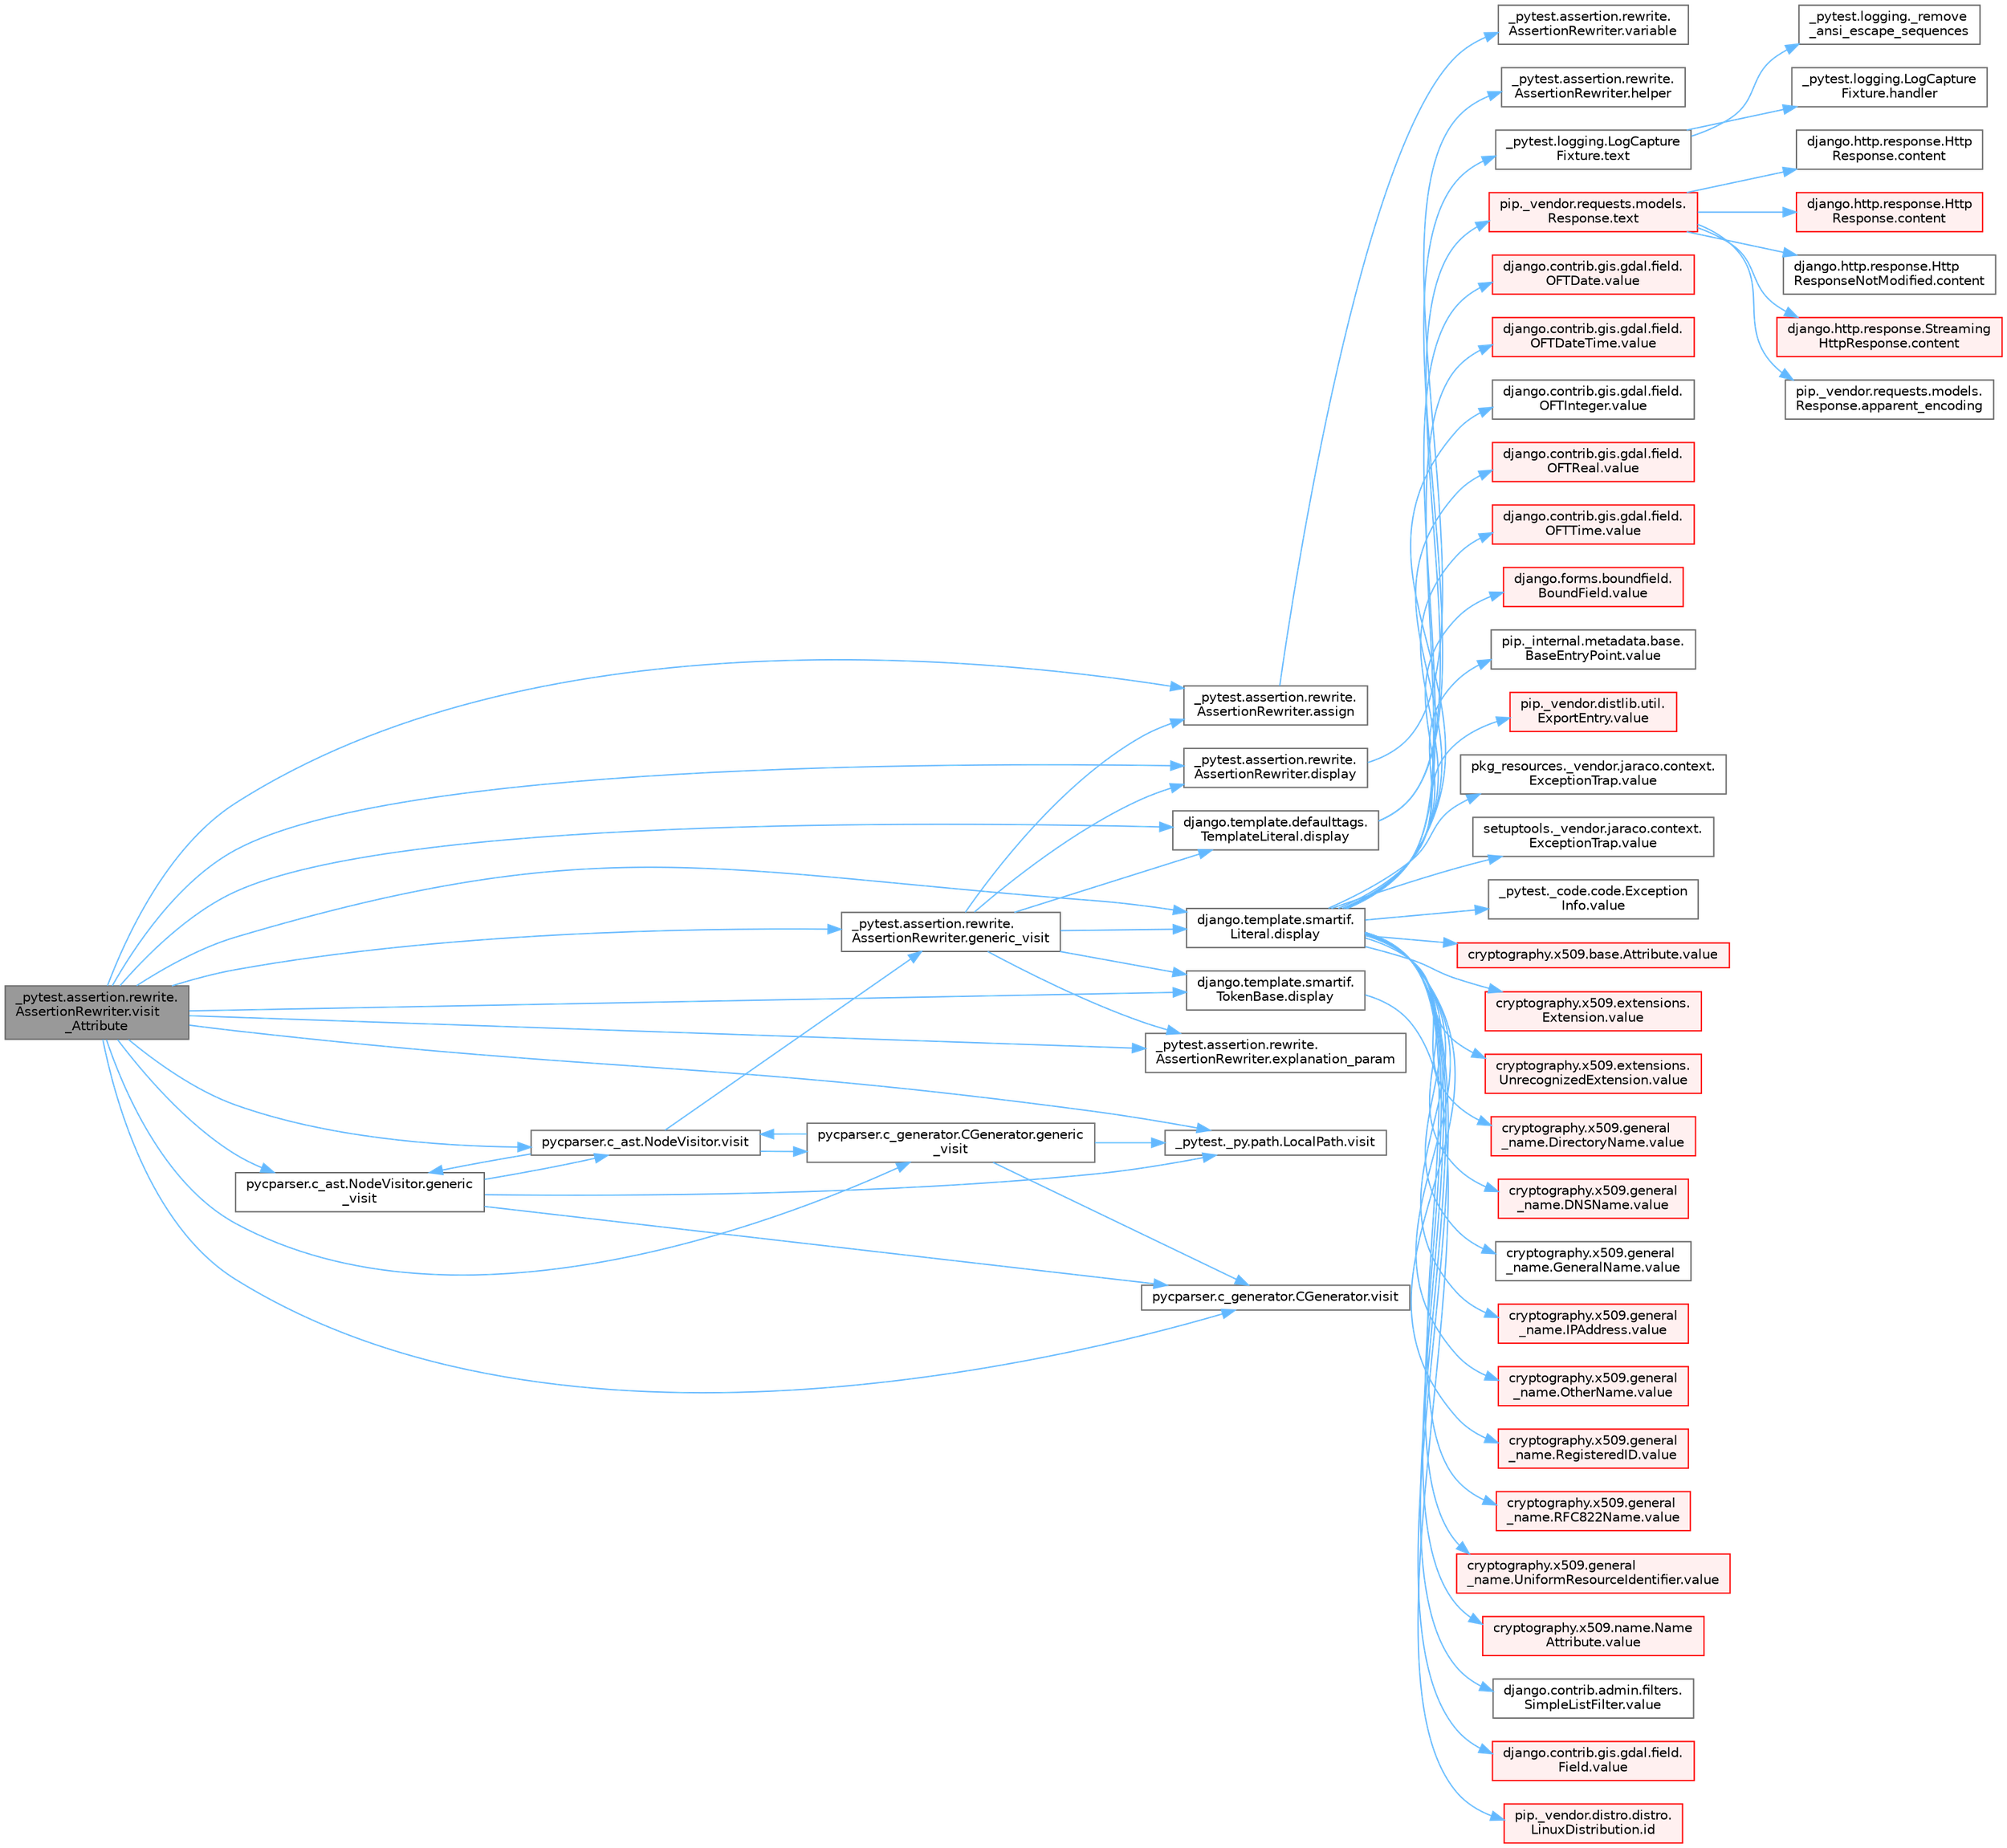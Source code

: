 digraph "_pytest.assertion.rewrite.AssertionRewriter.visit_Attribute"
{
 // LATEX_PDF_SIZE
  bgcolor="transparent";
  edge [fontname=Helvetica,fontsize=10,labelfontname=Helvetica,labelfontsize=10];
  node [fontname=Helvetica,fontsize=10,shape=box,height=0.2,width=0.4];
  rankdir="LR";
  Node1 [id="Node000001",label="_pytest.assertion.rewrite.\lAssertionRewriter.visit\l_Attribute",height=0.2,width=0.4,color="gray40", fillcolor="grey60", style="filled", fontcolor="black",tooltip=" "];
  Node1 -> Node2 [id="edge1_Node000001_Node000002",color="steelblue1",style="solid",tooltip=" "];
  Node2 [id="Node000002",label="_pytest.assertion.rewrite.\lAssertionRewriter.assign",height=0.2,width=0.4,color="grey40", fillcolor="white", style="filled",URL="$class__pytest_1_1assertion_1_1rewrite_1_1_assertion_rewriter.html#ac50809fee6d4b6675da98ef9aac41429",tooltip=" "];
  Node2 -> Node3 [id="edge2_Node000002_Node000003",color="steelblue1",style="solid",tooltip=" "];
  Node3 [id="Node000003",label="_pytest.assertion.rewrite.\lAssertionRewriter.variable",height=0.2,width=0.4,color="grey40", fillcolor="white", style="filled",URL="$class__pytest_1_1assertion_1_1rewrite_1_1_assertion_rewriter.html#a6e0b66a211b224916bfb75a281a4ffcb",tooltip=" "];
  Node1 -> Node4 [id="edge3_Node000001_Node000004",color="steelblue1",style="solid",tooltip=" "];
  Node4 [id="Node000004",label="_pytest.assertion.rewrite.\lAssertionRewriter.display",height=0.2,width=0.4,color="grey40", fillcolor="white", style="filled",URL="$class__pytest_1_1assertion_1_1rewrite_1_1_assertion_rewriter.html#a8b5fa9714f352debb03bc0ca6f333c1f",tooltip=" "];
  Node4 -> Node5 [id="edge4_Node000004_Node000005",color="steelblue1",style="solid",tooltip=" "];
  Node5 [id="Node000005",label="_pytest.assertion.rewrite.\lAssertionRewriter.helper",height=0.2,width=0.4,color="grey40", fillcolor="white", style="filled",URL="$class__pytest_1_1assertion_1_1rewrite_1_1_assertion_rewriter.html#a0ce220e0ab29fe17425507e3915e4b93",tooltip=" "];
  Node1 -> Node6 [id="edge5_Node000001_Node000006",color="steelblue1",style="solid",tooltip=" "];
  Node6 [id="Node000006",label="django.template.defaulttags.\lTemplateLiteral.display",height=0.2,width=0.4,color="grey40", fillcolor="white", style="filled",URL="$classdjango_1_1template_1_1defaulttags_1_1_template_literal.html#a264afb99c2e0af0725d2663921000714",tooltip=" "];
  Node6 -> Node7 [id="edge6_Node000006_Node000007",color="steelblue1",style="solid",tooltip=" "];
  Node7 [id="Node000007",label="_pytest.logging.LogCapture\lFixture.text",height=0.2,width=0.4,color="grey40", fillcolor="white", style="filled",URL="$class__pytest_1_1logging_1_1_log_capture_fixture.html#a9106fa210d485cc7075ed2f616c00493",tooltip=" "];
  Node7 -> Node8 [id="edge7_Node000007_Node000008",color="steelblue1",style="solid",tooltip=" "];
  Node8 [id="Node000008",label="_pytest.logging._remove\l_ansi_escape_sequences",height=0.2,width=0.4,color="grey40", fillcolor="white", style="filled",URL="$namespace__pytest_1_1logging.html#a1d62e543c7b5c0623fc03bac50195964",tooltip=" "];
  Node7 -> Node9 [id="edge8_Node000007_Node000009",color="steelblue1",style="solid",tooltip=" "];
  Node9 [id="Node000009",label="_pytest.logging.LogCapture\lFixture.handler",height=0.2,width=0.4,color="grey40", fillcolor="white", style="filled",URL="$class__pytest_1_1logging_1_1_log_capture_fixture.html#aefb88ce398bf05b25fddabd6dbafa486",tooltip=" "];
  Node6 -> Node10 [id="edge9_Node000006_Node000010",color="steelblue1",style="solid",tooltip=" "];
  Node10 [id="Node000010",label="pip._vendor.requests.models.\lResponse.text",height=0.2,width=0.4,color="red", fillcolor="#FFF0F0", style="filled",URL="$classpip_1_1__vendor_1_1requests_1_1models_1_1_response.html#a4a65383cecd29017a4540c28ee513ed3",tooltip=" "];
  Node10 -> Node11 [id="edge10_Node000010_Node000011",color="steelblue1",style="solid",tooltip=" "];
  Node11 [id="Node000011",label="pip._vendor.requests.models.\lResponse.apparent_encoding",height=0.2,width=0.4,color="grey40", fillcolor="white", style="filled",URL="$classpip_1_1__vendor_1_1requests_1_1models_1_1_response.html#a8ec8f97104048da44d4882e23914e789",tooltip=" "];
  Node10 -> Node12 [id="edge11_Node000010_Node000012",color="steelblue1",style="solid",tooltip=" "];
  Node12 [id="Node000012",label="django.http.response.Http\lResponse.content",height=0.2,width=0.4,color="grey40", fillcolor="white", style="filled",URL="$classdjango_1_1http_1_1response_1_1_http_response.html#a5625e3624ea0f42ae80771fb598c6d55",tooltip=" "];
  Node10 -> Node13 [id="edge12_Node000010_Node000013",color="steelblue1",style="solid",tooltip=" "];
  Node13 [id="Node000013",label="django.http.response.Http\lResponse.content",height=0.2,width=0.4,color="red", fillcolor="#FFF0F0", style="filled",URL="$classdjango_1_1http_1_1response_1_1_http_response.html#a165b59cf0641c91cea6413809572e673",tooltip=" "];
  Node10 -> Node15 [id="edge13_Node000010_Node000015",color="steelblue1",style="solid",tooltip=" "];
  Node15 [id="Node000015",label="django.http.response.Http\lResponseNotModified.content",height=0.2,width=0.4,color="grey40", fillcolor="white", style="filled",URL="$classdjango_1_1http_1_1response_1_1_http_response_not_modified.html#a3df20f767aae297c590f45d4a8203241",tooltip=" "];
  Node10 -> Node16 [id="edge14_Node000010_Node000016",color="steelblue1",style="solid",tooltip=" "];
  Node16 [id="Node000016",label="django.http.response.Streaming\lHttpResponse.content",height=0.2,width=0.4,color="red", fillcolor="#FFF0F0", style="filled",URL="$classdjango_1_1http_1_1response_1_1_streaming_http_response.html#abd950c767dd988687cd0da140ca3c99d",tooltip=" "];
  Node1 -> Node45 [id="edge15_Node000001_Node000045",color="steelblue1",style="solid",tooltip=" "];
  Node45 [id="Node000045",label="django.template.smartif.\lLiteral.display",height=0.2,width=0.4,color="grey40", fillcolor="white", style="filled",URL="$classdjango_1_1template_1_1smartif_1_1_literal.html#a77e2e9e9b26d200150b8e3ac7f4766dd",tooltip=" "];
  Node45 -> Node46 [id="edge16_Node000045_Node000046",color="steelblue1",style="solid",tooltip=" "];
  Node46 [id="Node000046",label="_pytest._code.code.Exception\lInfo.value",height=0.2,width=0.4,color="grey40", fillcolor="white", style="filled",URL="$class__pytest_1_1__code_1_1code_1_1_exception_info.html#a65675b4b4254ece8c2b96f442ffa6a75",tooltip=" "];
  Node45 -> Node47 [id="edge17_Node000045_Node000047",color="steelblue1",style="solid",tooltip=" "];
  Node47 [id="Node000047",label="cryptography.x509.base.Attribute.value",height=0.2,width=0.4,color="red", fillcolor="#FFF0F0", style="filled",URL="$classcryptography_1_1x509_1_1base_1_1_attribute.html#a60472bf1e6c7d1a19111b910c23c097a",tooltip=" "];
  Node45 -> Node51 [id="edge18_Node000045_Node000051",color="steelblue1",style="solid",tooltip=" "];
  Node51 [id="Node000051",label="cryptography.x509.extensions.\lExtension.value",height=0.2,width=0.4,color="red", fillcolor="#FFF0F0", style="filled",URL="$classcryptography_1_1x509_1_1extensions_1_1_extension.html#a8c49255768af4af1c07670fd09fe42a7",tooltip=" "];
  Node45 -> Node52 [id="edge19_Node000045_Node000052",color="steelblue1",style="solid",tooltip=" "];
  Node52 [id="Node000052",label="cryptography.x509.extensions.\lUnrecognizedExtension.value",height=0.2,width=0.4,color="red", fillcolor="#FFF0F0", style="filled",URL="$classcryptography_1_1x509_1_1extensions_1_1_unrecognized_extension.html#a9992d78623e649a72caf3f3ce5a2c0f9",tooltip=" "];
  Node45 -> Node53 [id="edge20_Node000045_Node000053",color="steelblue1",style="solid",tooltip=" "];
  Node53 [id="Node000053",label="cryptography.x509.general\l_name.DirectoryName.value",height=0.2,width=0.4,color="red", fillcolor="#FFF0F0", style="filled",URL="$classcryptography_1_1x509_1_1general__name_1_1_directory_name.html#a68ccf077d3347ac26ff3c85cb234c9fe",tooltip=" "];
  Node45 -> Node54 [id="edge21_Node000045_Node000054",color="steelblue1",style="solid",tooltip=" "];
  Node54 [id="Node000054",label="cryptography.x509.general\l_name.DNSName.value",height=0.2,width=0.4,color="red", fillcolor="#FFF0F0", style="filled",URL="$classcryptography_1_1x509_1_1general__name_1_1_d_n_s_name.html#a93b054a2226f3b5f15aa11e51e8b2357",tooltip=" "];
  Node45 -> Node55 [id="edge22_Node000045_Node000055",color="steelblue1",style="solid",tooltip=" "];
  Node55 [id="Node000055",label="cryptography.x509.general\l_name.GeneralName.value",height=0.2,width=0.4,color="grey40", fillcolor="white", style="filled",URL="$classcryptography_1_1x509_1_1general__name_1_1_general_name.html#a6eebdc32cba49fb672f0904be4be684a",tooltip=" "];
  Node45 -> Node56 [id="edge23_Node000045_Node000056",color="steelblue1",style="solid",tooltip=" "];
  Node56 [id="Node000056",label="cryptography.x509.general\l_name.IPAddress.value",height=0.2,width=0.4,color="red", fillcolor="#FFF0F0", style="filled",URL="$classcryptography_1_1x509_1_1general__name_1_1_i_p_address.html#a514cf4d34f9d4eac1db384e30bfd545c",tooltip=" "];
  Node45 -> Node57 [id="edge24_Node000045_Node000057",color="steelblue1",style="solid",tooltip=" "];
  Node57 [id="Node000057",label="cryptography.x509.general\l_name.OtherName.value",height=0.2,width=0.4,color="red", fillcolor="#FFF0F0", style="filled",URL="$classcryptography_1_1x509_1_1general__name_1_1_other_name.html#adc049986474090e83a8ff9ed596f53f6",tooltip=" "];
  Node45 -> Node58 [id="edge25_Node000045_Node000058",color="steelblue1",style="solid",tooltip=" "];
  Node58 [id="Node000058",label="cryptography.x509.general\l_name.RegisteredID.value",height=0.2,width=0.4,color="red", fillcolor="#FFF0F0", style="filled",URL="$classcryptography_1_1x509_1_1general__name_1_1_registered_i_d.html#a54915bad33598e65e1299ae76700053c",tooltip=" "];
  Node45 -> Node59 [id="edge26_Node000045_Node000059",color="steelblue1",style="solid",tooltip=" "];
  Node59 [id="Node000059",label="cryptography.x509.general\l_name.RFC822Name.value",height=0.2,width=0.4,color="red", fillcolor="#FFF0F0", style="filled",URL="$classcryptography_1_1x509_1_1general__name_1_1_r_f_c822_name.html#a63c29183b28ccc19efeb5894b261e70d",tooltip=" "];
  Node45 -> Node60 [id="edge27_Node000045_Node000060",color="steelblue1",style="solid",tooltip=" "];
  Node60 [id="Node000060",label="cryptography.x509.general\l_name.UniformResourceIdentifier.value",height=0.2,width=0.4,color="red", fillcolor="#FFF0F0", style="filled",URL="$classcryptography_1_1x509_1_1general__name_1_1_uniform_resource_identifier.html#a62c2508b5e9961e78426b268e20f412f",tooltip=" "];
  Node45 -> Node61 [id="edge28_Node000045_Node000061",color="steelblue1",style="solid",tooltip=" "];
  Node61 [id="Node000061",label="cryptography.x509.name.Name\lAttribute.value",height=0.2,width=0.4,color="red", fillcolor="#FFF0F0", style="filled",URL="$classcryptography_1_1x509_1_1name_1_1_name_attribute.html#af39a23a036a8c8a731fb74018c6c58f7",tooltip=" "];
  Node45 -> Node62 [id="edge29_Node000045_Node000062",color="steelblue1",style="solid",tooltip=" "];
  Node62 [id="Node000062",label="django.contrib.admin.filters.\lSimpleListFilter.value",height=0.2,width=0.4,color="grey40", fillcolor="white", style="filled",URL="$classdjango_1_1contrib_1_1admin_1_1filters_1_1_simple_list_filter.html#aefe5c6c5478d3d2560a882cadc9e7649",tooltip=" "];
  Node45 -> Node63 [id="edge30_Node000045_Node000063",color="steelblue1",style="solid",tooltip=" "];
  Node63 [id="Node000063",label="django.contrib.gis.gdal.field.\lField.value",height=0.2,width=0.4,color="red", fillcolor="#FFF0F0", style="filled",URL="$classdjango_1_1contrib_1_1gis_1_1gdal_1_1field_1_1_field.html#a0534fa49aaead023461bb9458776c33c",tooltip=" "];
  Node45 -> Node70 [id="edge31_Node000045_Node000070",color="steelblue1",style="solid",tooltip=" "];
  Node70 [id="Node000070",label="django.contrib.gis.gdal.field.\lOFTDate.value",height=0.2,width=0.4,color="red", fillcolor="#FFF0F0", style="filled",URL="$classdjango_1_1contrib_1_1gis_1_1gdal_1_1field_1_1_o_f_t_date.html#a1b70bed1d73b01c2dbbb215c85f318b1",tooltip=" "];
  Node45 -> Node75 [id="edge32_Node000045_Node000075",color="steelblue1",style="solid",tooltip=" "];
  Node75 [id="Node000075",label="django.contrib.gis.gdal.field.\lOFTDateTime.value",height=0.2,width=0.4,color="red", fillcolor="#FFF0F0", style="filled",URL="$classdjango_1_1contrib_1_1gis_1_1gdal_1_1field_1_1_o_f_t_date_time.html#a90dc99581d0efab92ef193eaea54300e",tooltip=" "];
  Node45 -> Node76 [id="edge33_Node000045_Node000076",color="steelblue1",style="solid",tooltip=" "];
  Node76 [id="Node000076",label="django.contrib.gis.gdal.field.\lOFTInteger.value",height=0.2,width=0.4,color="grey40", fillcolor="white", style="filled",URL="$classdjango_1_1contrib_1_1gis_1_1gdal_1_1field_1_1_o_f_t_integer.html#ae8b59256eee84f0198bfe27ae73c2f40",tooltip=" "];
  Node45 -> Node77 [id="edge34_Node000045_Node000077",color="steelblue1",style="solid",tooltip=" "];
  Node77 [id="Node000077",label="django.contrib.gis.gdal.field.\lOFTReal.value",height=0.2,width=0.4,color="red", fillcolor="#FFF0F0", style="filled",URL="$classdjango_1_1contrib_1_1gis_1_1gdal_1_1field_1_1_o_f_t_real.html#af38e5fdd4622d4f12649b8b882dae3c9",tooltip=" "];
  Node45 -> Node79 [id="edge35_Node000045_Node000079",color="steelblue1",style="solid",tooltip=" "];
  Node79 [id="Node000079",label="django.contrib.gis.gdal.field.\lOFTTime.value",height=0.2,width=0.4,color="red", fillcolor="#FFF0F0", style="filled",URL="$classdjango_1_1contrib_1_1gis_1_1gdal_1_1field_1_1_o_f_t_time.html#a5409d5a314e03fe5dec94170182a1942",tooltip=" "];
  Node45 -> Node80 [id="edge36_Node000045_Node000080",color="steelblue1",style="solid",tooltip=" "];
  Node80 [id="Node000080",label="django.forms.boundfield.\lBoundField.value",height=0.2,width=0.4,color="red", fillcolor="#FFF0F0", style="filled",URL="$classdjango_1_1forms_1_1boundfield_1_1_bound_field.html#a477fc97c541321eb1218c4287678ce5e",tooltip=" "];
  Node45 -> Node528 [id="edge37_Node000045_Node000528",color="steelblue1",style="solid",tooltip=" "];
  Node528 [id="Node000528",label="pip._internal.metadata.base.\lBaseEntryPoint.value",height=0.2,width=0.4,color="grey40", fillcolor="white", style="filled",URL="$classpip_1_1__internal_1_1metadata_1_1base_1_1_base_entry_point.html#a446ba6422d9cd9c14da8fdd2cbb91a25",tooltip=" "];
  Node45 -> Node529 [id="edge38_Node000045_Node000529",color="steelblue1",style="solid",tooltip=" "];
  Node529 [id="Node000529",label="pip._vendor.distlib.util.\lExportEntry.value",height=0.2,width=0.4,color="red", fillcolor="#FFF0F0", style="filled",URL="$classpip_1_1__vendor_1_1distlib_1_1util_1_1_export_entry.html#a7c58cd5235937bd538b1c0583bd51fda",tooltip=" "];
  Node45 -> Node532 [id="edge39_Node000045_Node000532",color="steelblue1",style="solid",tooltip=" "];
  Node532 [id="Node000532",label="pkg_resources._vendor.jaraco.context.\lExceptionTrap.value",height=0.2,width=0.4,color="grey40", fillcolor="white", style="filled",URL="$classpkg__resources_1_1__vendor_1_1jaraco_1_1context_1_1_exception_trap.html#a39fb0ebf79a980f43ac06486340130e5",tooltip=" "];
  Node45 -> Node533 [id="edge40_Node000045_Node000533",color="steelblue1",style="solid",tooltip=" "];
  Node533 [id="Node000533",label="setuptools._vendor.jaraco.context.\lExceptionTrap.value",height=0.2,width=0.4,color="grey40", fillcolor="white", style="filled",URL="$classsetuptools_1_1__vendor_1_1jaraco_1_1context_1_1_exception_trap.html#a92eaef82df6b864df0489085d65435f1",tooltip=" "];
  Node1 -> Node2340 [id="edge41_Node000001_Node002340",color="steelblue1",style="solid",tooltip=" "];
  Node2340 [id="Node002340",label="django.template.smartif.\lTokenBase.display",height=0.2,width=0.4,color="grey40", fillcolor="white", style="filled",URL="$classdjango_1_1template_1_1smartif_1_1_token_base.html#af8ccd5b8a53d5f0cd5f3f3e853752070",tooltip=" "];
  Node2340 -> Node566 [id="edge42_Node002340_Node000566",color="steelblue1",style="solid",tooltip=" "];
  Node566 [id="Node000566",label="pip._vendor.distro.distro.\lLinuxDistribution.id",height=0.2,width=0.4,color="red", fillcolor="#FFF0F0", style="filled",URL="$classpip_1_1__vendor_1_1distro_1_1distro_1_1_linux_distribution.html#aec57d97b3bd82778371db7afa1d5b877",tooltip=" "];
  Node1 -> Node2341 [id="edge43_Node000001_Node002341",color="steelblue1",style="solid",tooltip=" "];
  Node2341 [id="Node002341",label="_pytest.assertion.rewrite.\lAssertionRewriter.explanation_param",height=0.2,width=0.4,color="grey40", fillcolor="white", style="filled",URL="$class__pytest_1_1assertion_1_1rewrite_1_1_assertion_rewriter.html#a381eacc67775b50f8acc685bbba9a525",tooltip=" "];
  Node1 -> Node2339 [id="edge44_Node000001_Node002339",color="steelblue1",style="solid",tooltip=" "];
  Node2339 [id="Node002339",label="_pytest.assertion.rewrite.\lAssertionRewriter.generic_visit",height=0.2,width=0.4,color="grey40", fillcolor="white", style="filled",URL="$class__pytest_1_1assertion_1_1rewrite_1_1_assertion_rewriter.html#a3ed64b7f1f539985e2266ce47ac67230",tooltip=" "];
  Node2339 -> Node2 [id="edge45_Node002339_Node000002",color="steelblue1",style="solid",tooltip=" "];
  Node2339 -> Node4 [id="edge46_Node002339_Node000004",color="steelblue1",style="solid",tooltip=" "];
  Node2339 -> Node6 [id="edge47_Node002339_Node000006",color="steelblue1",style="solid",tooltip=" "];
  Node2339 -> Node45 [id="edge48_Node002339_Node000045",color="steelblue1",style="solid",tooltip=" "];
  Node2339 -> Node2340 [id="edge49_Node002339_Node002340",color="steelblue1",style="solid",tooltip=" "];
  Node2339 -> Node2341 [id="edge50_Node002339_Node002341",color="steelblue1",style="solid",tooltip=" "];
  Node1 -> Node2342 [id="edge51_Node000001_Node002342",color="steelblue1",style="solid",tooltip=" "];
  Node2342 [id="Node002342",label="pycparser.c_ast.NodeVisitor.generic\l_visit",height=0.2,width=0.4,color="grey40", fillcolor="white", style="filled",URL="$classpycparser_1_1c__ast_1_1_node_visitor.html#a8dae1271d187b9c889e4d0173f447f88",tooltip=" "];
  Node2342 -> Node2337 [id="edge52_Node002342_Node002337",color="steelblue1",style="solid",tooltip=" "];
  Node2337 [id="Node002337",label="_pytest._py.path.LocalPath.visit",height=0.2,width=0.4,color="grey40", fillcolor="white", style="filled",URL="$class__pytest_1_1__py_1_1path_1_1_local_path.html#a060be53a33d3755bd25c16dc13abac7f",tooltip=" "];
  Node2342 -> Node2338 [id="edge53_Node002342_Node002338",color="steelblue1",style="solid",tooltip=" "];
  Node2338 [id="Node002338",label="pycparser.c_ast.NodeVisitor.visit",height=0.2,width=0.4,color="grey40", fillcolor="white", style="filled",URL="$classpycparser_1_1c__ast_1_1_node_visitor.html#aee069cab7dda89d942b7f0ef2e3c65a3",tooltip=" "];
  Node2338 -> Node2339 [id="edge54_Node002338_Node002339",color="steelblue1",style="solid",tooltip=" "];
  Node2338 -> Node2342 [id="edge55_Node002338_Node002342",color="steelblue1",style="solid",tooltip=" "];
  Node2338 -> Node2344 [id="edge56_Node002338_Node002344",color="steelblue1",style="solid",tooltip=" "];
  Node2344 [id="Node002344",label="pycparser.c_generator.CGenerator.generic\l_visit",height=0.2,width=0.4,color="grey40", fillcolor="white", style="filled",URL="$classpycparser_1_1c__generator_1_1_c_generator.html#ada71577429a664f102ec6c72584cd4b0",tooltip=" "];
  Node2344 -> Node2337 [id="edge57_Node002344_Node002337",color="steelblue1",style="solid",tooltip=" "];
  Node2344 -> Node2338 [id="edge58_Node002344_Node002338",color="steelblue1",style="solid",tooltip=" "];
  Node2344 -> Node2343 [id="edge59_Node002344_Node002343",color="steelblue1",style="solid",tooltip=" "];
  Node2343 [id="Node002343",label="pycparser.c_generator.CGenerator.visit",height=0.2,width=0.4,color="grey40", fillcolor="white", style="filled",URL="$classpycparser_1_1c__generator_1_1_c_generator.html#abdfbeeec668d48b4d0bc2fe5fa74ad8b",tooltip=" "];
  Node2342 -> Node2343 [id="edge60_Node002342_Node002343",color="steelblue1",style="solid",tooltip=" "];
  Node1 -> Node2344 [id="edge61_Node000001_Node002344",color="steelblue1",style="solid",tooltip=" "];
  Node1 -> Node2337 [id="edge62_Node000001_Node002337",color="steelblue1",style="solid",tooltip=" "];
  Node1 -> Node2338 [id="edge63_Node000001_Node002338",color="steelblue1",style="solid",tooltip=" "];
  Node1 -> Node2343 [id="edge64_Node000001_Node002343",color="steelblue1",style="solid",tooltip=" "];
}
